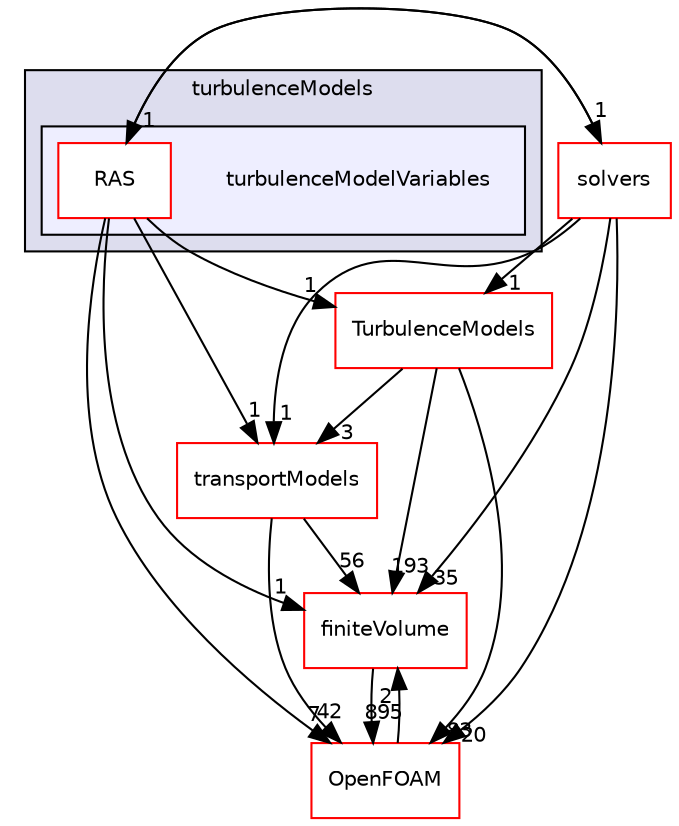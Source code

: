 digraph "src/optimisation/adjointOptimisation/adjoint/turbulenceModels/turbulenceModelVariables" {
  bgcolor=transparent;
  compound=true
  node [ fontsize="10", fontname="Helvetica"];
  edge [ labelfontsize="10", labelfontname="Helvetica"];
  subgraph clusterdir_65c5a1cbdce3964d4a2bd5a2c0168e6b {
    graph [ bgcolor="#ddddee", pencolor="black", label="turbulenceModels" fontname="Helvetica", fontsize="10", URL="dir_65c5a1cbdce3964d4a2bd5a2c0168e6b.html"]
  subgraph clusterdir_3e59f9fa29d9fbd3d58e9384844662be {
    graph [ bgcolor="#eeeeff", pencolor="black", label="" URL="dir_3e59f9fa29d9fbd3d58e9384844662be.html"];
    dir_3e59f9fa29d9fbd3d58e9384844662be [shape=plaintext label="turbulenceModelVariables"];
    dir_0d3b4d17d2476179137ac5a7e531956f [shape=box label="RAS" color="red" fillcolor="white" style="filled" URL="dir_0d3b4d17d2476179137ac5a7e531956f.html"];
  }
  }
  dir_9bd15774b555cf7259a6fa18f99fe99b [shape=box label="finiteVolume" color="red" URL="dir_9bd15774b555cf7259a6fa18f99fe99b.html"];
  dir_f1ea2e00111d8324be054b4e32e6ee53 [shape=box label="solvers" color="red" URL="dir_f1ea2e00111d8324be054b4e32e6ee53.html"];
  dir_1eda626aeac0f0ad2848c36acaa5d501 [shape=box label="TurbulenceModels" color="red" URL="dir_1eda626aeac0f0ad2848c36acaa5d501.html"];
  dir_c5473ff19b20e6ec4dfe5c310b3778a8 [shape=box label="OpenFOAM" color="red" URL="dir_c5473ff19b20e6ec4dfe5c310b3778a8.html"];
  dir_9415e59289a6feeb24164dafa70a594f [shape=box label="transportModels" color="red" URL="dir_9415e59289a6feeb24164dafa70a594f.html"];
  dir_9bd15774b555cf7259a6fa18f99fe99b->dir_c5473ff19b20e6ec4dfe5c310b3778a8 [headlabel="895", labeldistance=1.5 headhref="dir_000814_002151.html"];
  dir_f1ea2e00111d8324be054b4e32e6ee53->dir_9bd15774b555cf7259a6fa18f99fe99b [headlabel="35", labeldistance=1.5 headhref="dir_002894_000814.html"];
  dir_f1ea2e00111d8324be054b4e32e6ee53->dir_1eda626aeac0f0ad2848c36acaa5d501 [headlabel="1", labeldistance=1.5 headhref="dir_002894_002933.html"];
  dir_f1ea2e00111d8324be054b4e32e6ee53->dir_0d3b4d17d2476179137ac5a7e531956f [headlabel="1", labeldistance=1.5 headhref="dir_002894_000534.html"];
  dir_f1ea2e00111d8324be054b4e32e6ee53->dir_c5473ff19b20e6ec4dfe5c310b3778a8 [headlabel="20", labeldistance=1.5 headhref="dir_002894_002151.html"];
  dir_f1ea2e00111d8324be054b4e32e6ee53->dir_9415e59289a6feeb24164dafa70a594f [headlabel="1", labeldistance=1.5 headhref="dir_002894_000855.html"];
  dir_1eda626aeac0f0ad2848c36acaa5d501->dir_9bd15774b555cf7259a6fa18f99fe99b [headlabel="193", labeldistance=1.5 headhref="dir_002933_000814.html"];
  dir_1eda626aeac0f0ad2848c36acaa5d501->dir_c5473ff19b20e6ec4dfe5c310b3778a8 [headlabel="83", labeldistance=1.5 headhref="dir_002933_002151.html"];
  dir_1eda626aeac0f0ad2848c36acaa5d501->dir_9415e59289a6feeb24164dafa70a594f [headlabel="3", labeldistance=1.5 headhref="dir_002933_000855.html"];
  dir_0d3b4d17d2476179137ac5a7e531956f->dir_9bd15774b555cf7259a6fa18f99fe99b [headlabel="1", labeldistance=1.5 headhref="dir_000534_000814.html"];
  dir_0d3b4d17d2476179137ac5a7e531956f->dir_f1ea2e00111d8324be054b4e32e6ee53 [headlabel="1", labeldistance=1.5 headhref="dir_000534_002894.html"];
  dir_0d3b4d17d2476179137ac5a7e531956f->dir_1eda626aeac0f0ad2848c36acaa5d501 [headlabel="1", labeldistance=1.5 headhref="dir_000534_002933.html"];
  dir_0d3b4d17d2476179137ac5a7e531956f->dir_c5473ff19b20e6ec4dfe5c310b3778a8 [headlabel="7", labeldistance=1.5 headhref="dir_000534_002151.html"];
  dir_0d3b4d17d2476179137ac5a7e531956f->dir_9415e59289a6feeb24164dafa70a594f [headlabel="1", labeldistance=1.5 headhref="dir_000534_000855.html"];
  dir_c5473ff19b20e6ec4dfe5c310b3778a8->dir_9bd15774b555cf7259a6fa18f99fe99b [headlabel="2", labeldistance=1.5 headhref="dir_002151_000814.html"];
  dir_9415e59289a6feeb24164dafa70a594f->dir_9bd15774b555cf7259a6fa18f99fe99b [headlabel="56", labeldistance=1.5 headhref="dir_000855_000814.html"];
  dir_9415e59289a6feeb24164dafa70a594f->dir_c5473ff19b20e6ec4dfe5c310b3778a8 [headlabel="42", labeldistance=1.5 headhref="dir_000855_002151.html"];
}

